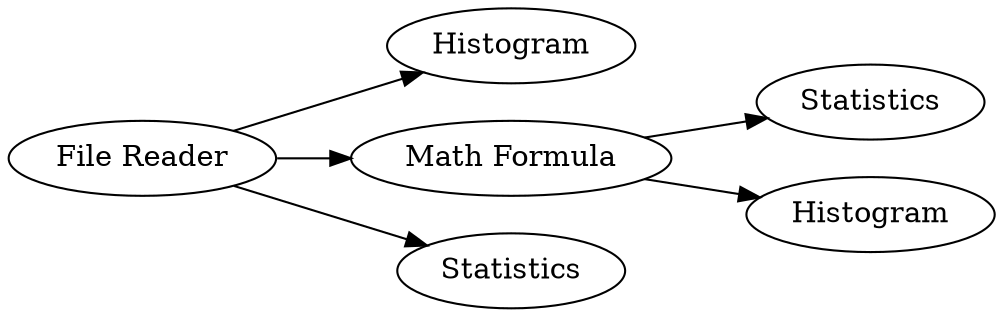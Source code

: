 digraph {
	1 [label="File Reader"]
	2 [label=Histogram]
	3 [label="Math Formula"]
	4 [label=Statistics]
	5 [label=Statistics]
	6 [label=Histogram]
	1 -> 2
	1 -> 3
	1 -> 4
	3 -> 5
	3 -> 6
	rankdir=LR
}
